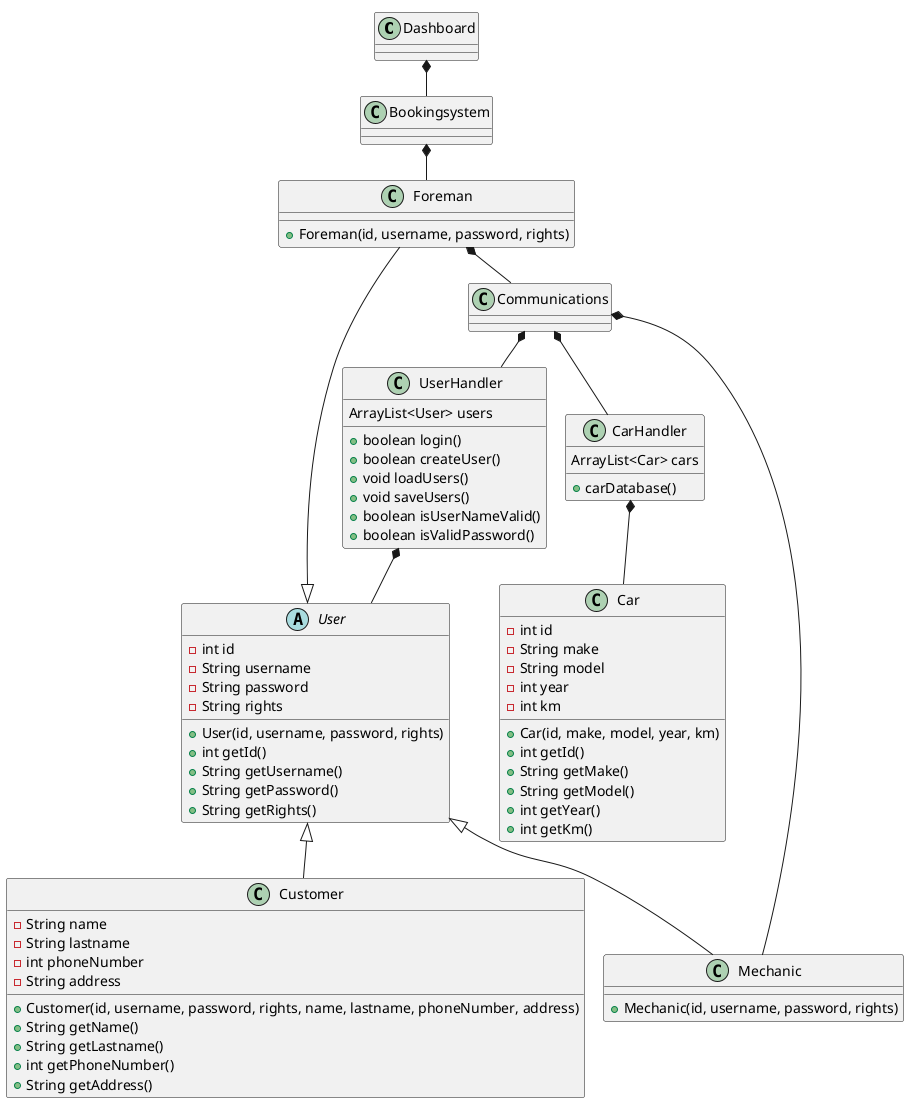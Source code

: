 @startuml
'https://plantuml.com/class-diagram
!pragma layout smetana

class Dashboard
class CarHandler
class UserHandler
abstract User
class Mechanic
class Foreman
class Bookingsystem
class Communications
class Car
class Customer

Car : - int id
Car : - String make
Car : - String model
Car : - int year
Car : - int km
Car : + Car(id, make, model, year, km)
Car : + int getId()
Car : + String getMake()
Car : + String getModel()
Car : + int getYear()
Car : + int getKm()


Customer : - String name
Customer : - String lastname
Customer : - int phoneNumber
Customer : - String address
Customer : + Customer(id, username, password, rights, name, lastname, phoneNumber, address)
Customer : + String getName()
Customer : + String getLastname()
Customer : + int getPhoneNumber()
Customer : + String getAddress()

User : - int id
User : - String username
User : - String password
User : - String rights
User : + User(id, username, password, rights)
User : + int getId()
User : + String getUsername()
User : + String getPassword()
User : + String getRights()


UserHandler : ArrayList<User> users
UserHandler : + boolean login()
UserHandler : + boolean createUser()
UserHandler : + void loadUsers()
UserHandler : + void saveUsers()
UserHandler : + boolean isUserNameValid()
UserHandler : + boolean isValidPassword()

Mechanic : + Mechanic(id, username, password, rights)

Foreman : + Foreman(id, username, password, rights)

CarHandler : + carDatabase()
CarHandler : ArrayList<Car> cars

Dashboard *-- Bookingsystem
Bookingsystem *-- Foreman
Foreman *-- Communications
Communications *-- Mechanic


CarHandler *-- Car
Communications *-- CarHandler
Communications *-- UserHandler
User <|-- Customer
User <|-- Foreman
User <|-- Mechanic
UserHandler *-- User

@enduml